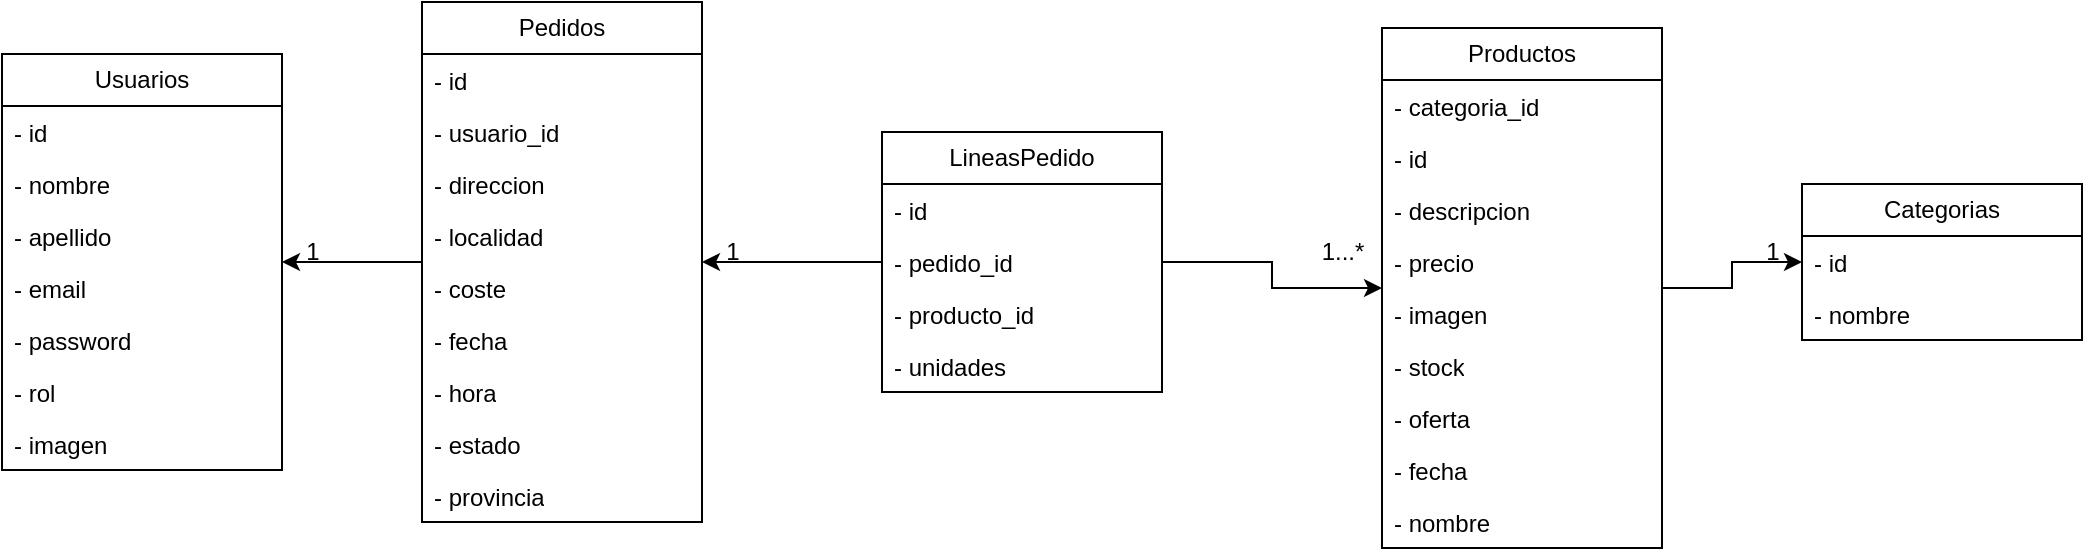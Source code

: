 <mxfile version="20.5.3" type="embed"><diagram id="C5RBs43oDa-KdzZeNtuy" name="Page-1"><mxGraphModel dx="598" dy="431" grid="1" gridSize="10" guides="1" tooltips="1" connect="1" arrows="1" fold="1" page="1" pageScale="1" pageWidth="827" pageHeight="1169" math="0" shadow="0"><root><mxCell id="WIyWlLk6GJQsqaUBKTNV-0"/><mxCell id="WIyWlLk6GJQsqaUBKTNV-1" parent="WIyWlLk6GJQsqaUBKTNV-0"/><mxCell id="WzGGmDEjCBN73cqRpPO3-32" style="edgeStyle=orthogonalEdgeStyle;rounded=0;orthogonalLoop=1;jettySize=auto;html=1;" parent="WIyWlLk6GJQsqaUBKTNV-1" source="WzGGmDEjCBN73cqRpPO3-11" target="WzGGmDEjCBN73cqRpPO3-15" edge="1"><mxGeometry relative="1" as="geometry"/></mxCell><mxCell id="WzGGmDEjCBN73cqRpPO3-11" value="Productos" style="swimlane;fontStyle=0;childLayout=stackLayout;horizontal=1;startSize=26;fillColor=none;horizontalStack=0;resizeParent=1;resizeParentMax=0;resizeLast=0;collapsible=1;marginBottom=0;whiteSpace=wrap;html=1;" parent="WIyWlLk6GJQsqaUBKTNV-1" vertex="1"><mxGeometry x="780" y="363" width="140" height="260" as="geometry"/></mxCell><mxCell id="WzGGmDEjCBN73cqRpPO3-27" value="- categoria_id" style="text;strokeColor=none;fillColor=none;align=left;verticalAlign=top;spacingLeft=4;spacingRight=4;overflow=hidden;rotatable=0;points=[[0,0.5],[1,0.5]];portConstraint=eastwest;whiteSpace=wrap;html=1;" parent="WzGGmDEjCBN73cqRpPO3-11" vertex="1"><mxGeometry y="26" width="140" height="26" as="geometry"/></mxCell><mxCell id="WzGGmDEjCBN73cqRpPO3-12" value="- id" style="text;strokeColor=none;fillColor=none;align=left;verticalAlign=top;spacingLeft=4;spacingRight=4;overflow=hidden;rotatable=0;points=[[0,0.5],[1,0.5]];portConstraint=eastwest;whiteSpace=wrap;html=1;" parent="WzGGmDEjCBN73cqRpPO3-11" vertex="1"><mxGeometry y="52" width="140" height="26" as="geometry"/></mxCell><mxCell id="WzGGmDEjCBN73cqRpPO3-29" value="- descripcion" style="text;strokeColor=none;fillColor=none;align=left;verticalAlign=top;spacingLeft=4;spacingRight=4;overflow=hidden;rotatable=0;points=[[0,0.5],[1,0.5]];portConstraint=eastwest;whiteSpace=wrap;html=1;" parent="WzGGmDEjCBN73cqRpPO3-11" vertex="1"><mxGeometry y="78" width="140" height="26" as="geometry"/></mxCell><mxCell id="WzGGmDEjCBN73cqRpPO3-30" value="- precio" style="text;strokeColor=none;fillColor=none;align=left;verticalAlign=top;spacingLeft=4;spacingRight=4;overflow=hidden;rotatable=0;points=[[0,0.5],[1,0.5]];portConstraint=eastwest;whiteSpace=wrap;html=1;" parent="WzGGmDEjCBN73cqRpPO3-11" vertex="1"><mxGeometry y="104" width="140" height="26" as="geometry"/></mxCell><mxCell id="WzGGmDEjCBN73cqRpPO3-31" value="- imagen" style="text;strokeColor=none;fillColor=none;align=left;verticalAlign=top;spacingLeft=4;spacingRight=4;overflow=hidden;rotatable=0;points=[[0,0.5],[1,0.5]];portConstraint=eastwest;whiteSpace=wrap;html=1;" parent="WzGGmDEjCBN73cqRpPO3-11" vertex="1"><mxGeometry y="130" width="140" height="26" as="geometry"/></mxCell><mxCell id="WzGGmDEjCBN73cqRpPO3-28" value="- stock" style="text;strokeColor=none;fillColor=none;align=left;verticalAlign=top;spacingLeft=4;spacingRight=4;overflow=hidden;rotatable=0;points=[[0,0.5],[1,0.5]];portConstraint=eastwest;whiteSpace=wrap;html=1;" parent="WzGGmDEjCBN73cqRpPO3-11" vertex="1"><mxGeometry y="156" width="140" height="26" as="geometry"/></mxCell><mxCell id="WzGGmDEjCBN73cqRpPO3-13" value="- oferta" style="text;strokeColor=none;fillColor=none;align=left;verticalAlign=top;spacingLeft=4;spacingRight=4;overflow=hidden;rotatable=0;points=[[0,0.5],[1,0.5]];portConstraint=eastwest;whiteSpace=wrap;html=1;" parent="WzGGmDEjCBN73cqRpPO3-11" vertex="1"><mxGeometry y="182" width="140" height="26" as="geometry"/></mxCell><mxCell id="WzGGmDEjCBN73cqRpPO3-14" value="- fecha" style="text;strokeColor=none;fillColor=none;align=left;verticalAlign=top;spacingLeft=4;spacingRight=4;overflow=hidden;rotatable=0;points=[[0,0.5],[1,0.5]];portConstraint=eastwest;whiteSpace=wrap;html=1;" parent="WzGGmDEjCBN73cqRpPO3-11" vertex="1"><mxGeometry y="208" width="140" height="26" as="geometry"/></mxCell><mxCell id="0" value="- nombre" style="text;strokeColor=none;fillColor=none;align=left;verticalAlign=top;spacingLeft=4;spacingRight=4;overflow=hidden;rotatable=0;points=[[0,0.5],[1,0.5]];portConstraint=eastwest;whiteSpace=wrap;html=1;" vertex="1" parent="WzGGmDEjCBN73cqRpPO3-11"><mxGeometry y="234" width="140" height="26" as="geometry"/></mxCell><mxCell id="WzGGmDEjCBN73cqRpPO3-15" value="Categorias" style="swimlane;fontStyle=0;childLayout=stackLayout;horizontal=1;startSize=26;fillColor=none;horizontalStack=0;resizeParent=1;resizeParentMax=0;resizeLast=0;collapsible=1;marginBottom=0;whiteSpace=wrap;html=1;" parent="WIyWlLk6GJQsqaUBKTNV-1" vertex="1"><mxGeometry x="990" y="441" width="140" height="78" as="geometry"/></mxCell><mxCell id="WzGGmDEjCBN73cqRpPO3-17" value="- id" style="text;strokeColor=none;fillColor=none;align=left;verticalAlign=top;spacingLeft=4;spacingRight=4;overflow=hidden;rotatable=0;points=[[0,0.5],[1,0.5]];portConstraint=eastwest;whiteSpace=wrap;html=1;" parent="WzGGmDEjCBN73cqRpPO3-15" vertex="1"><mxGeometry y="26" width="140" height="26" as="geometry"/></mxCell><mxCell id="WzGGmDEjCBN73cqRpPO3-18" value="- nombre" style="text;strokeColor=none;fillColor=none;align=left;verticalAlign=top;spacingLeft=4;spacingRight=4;overflow=hidden;rotatable=0;points=[[0,0.5],[1,0.5]];portConstraint=eastwest;whiteSpace=wrap;html=1;" parent="WzGGmDEjCBN73cqRpPO3-15" vertex="1"><mxGeometry y="52" width="140" height="26" as="geometry"/></mxCell><mxCell id="WzGGmDEjCBN73cqRpPO3-19" value="Usuarios" style="swimlane;fontStyle=0;childLayout=stackLayout;horizontal=1;startSize=26;fillColor=none;horizontalStack=0;resizeParent=1;resizeParentMax=0;resizeLast=0;collapsible=1;marginBottom=0;whiteSpace=wrap;html=1;" parent="WIyWlLk6GJQsqaUBKTNV-1" vertex="1"><mxGeometry x="90" y="376" width="140" height="208" as="geometry"/></mxCell><mxCell id="WzGGmDEjCBN73cqRpPO3-20" value="- id" style="text;strokeColor=none;fillColor=none;align=left;verticalAlign=top;spacingLeft=4;spacingRight=4;overflow=hidden;rotatable=0;points=[[0,0.5],[1,0.5]];portConstraint=eastwest;whiteSpace=wrap;html=1;" parent="WzGGmDEjCBN73cqRpPO3-19" vertex="1"><mxGeometry y="26" width="140" height="26" as="geometry"/></mxCell><mxCell id="WzGGmDEjCBN73cqRpPO3-26" value="- nombre" style="text;strokeColor=none;fillColor=none;align=left;verticalAlign=top;spacingLeft=4;spacingRight=4;overflow=hidden;rotatable=0;points=[[0,0.5],[1,0.5]];portConstraint=eastwest;whiteSpace=wrap;html=1;" parent="WzGGmDEjCBN73cqRpPO3-19" vertex="1"><mxGeometry y="52" width="140" height="26" as="geometry"/></mxCell><mxCell id="WzGGmDEjCBN73cqRpPO3-23" value="- apellido" style="text;strokeColor=none;fillColor=none;align=left;verticalAlign=top;spacingLeft=4;spacingRight=4;overflow=hidden;rotatable=0;points=[[0,0.5],[1,0.5]];portConstraint=eastwest;whiteSpace=wrap;html=1;" parent="WzGGmDEjCBN73cqRpPO3-19" vertex="1"><mxGeometry y="78" width="140" height="26" as="geometry"/></mxCell><mxCell id="WzGGmDEjCBN73cqRpPO3-24" value="- email" style="text;strokeColor=none;fillColor=none;align=left;verticalAlign=top;spacingLeft=4;spacingRight=4;overflow=hidden;rotatable=0;points=[[0,0.5],[1,0.5]];portConstraint=eastwest;whiteSpace=wrap;html=1;" parent="WzGGmDEjCBN73cqRpPO3-19" vertex="1"><mxGeometry y="104" width="140" height="26" as="geometry"/></mxCell><mxCell id="WzGGmDEjCBN73cqRpPO3-25" value="- password" style="text;strokeColor=none;fillColor=none;align=left;verticalAlign=top;spacingLeft=4;spacingRight=4;overflow=hidden;rotatable=0;points=[[0,0.5],[1,0.5]];portConstraint=eastwest;whiteSpace=wrap;html=1;" parent="WzGGmDEjCBN73cqRpPO3-19" vertex="1"><mxGeometry y="130" width="140" height="26" as="geometry"/></mxCell><mxCell id="WzGGmDEjCBN73cqRpPO3-21" value="- rol" style="text;strokeColor=none;fillColor=none;align=left;verticalAlign=top;spacingLeft=4;spacingRight=4;overflow=hidden;rotatable=0;points=[[0,0.5],[1,0.5]];portConstraint=eastwest;whiteSpace=wrap;html=1;" parent="WzGGmDEjCBN73cqRpPO3-19" vertex="1"><mxGeometry y="156" width="140" height="26" as="geometry"/></mxCell><mxCell id="WzGGmDEjCBN73cqRpPO3-22" value="- imagen" style="text;strokeColor=none;fillColor=none;align=left;verticalAlign=top;spacingLeft=4;spacingRight=4;overflow=hidden;rotatable=0;points=[[0,0.5],[1,0.5]];portConstraint=eastwest;whiteSpace=wrap;html=1;" parent="WzGGmDEjCBN73cqRpPO3-19" vertex="1"><mxGeometry y="182" width="140" height="26" as="geometry"/></mxCell><mxCell id="WzGGmDEjCBN73cqRpPO3-43" style="edgeStyle=orthogonalEdgeStyle;rounded=0;orthogonalLoop=1;jettySize=auto;html=1;" parent="WIyWlLk6GJQsqaUBKTNV-1" source="WzGGmDEjCBN73cqRpPO3-33" target="WzGGmDEjCBN73cqRpPO3-19" edge="1"><mxGeometry relative="1" as="geometry"><Array as="points"><mxPoint x="260" y="480"/><mxPoint x="260" y="480"/></Array></mxGeometry></mxCell><mxCell id="WzGGmDEjCBN73cqRpPO3-33" value="Pedidos" style="swimlane;fontStyle=0;childLayout=stackLayout;horizontal=1;startSize=26;fillColor=none;horizontalStack=0;resizeParent=1;resizeParentMax=0;resizeLast=0;collapsible=1;marginBottom=0;whiteSpace=wrap;html=1;" parent="WIyWlLk6GJQsqaUBKTNV-1" vertex="1"><mxGeometry x="300" y="350" width="140" height="260" as="geometry"/></mxCell><mxCell id="WzGGmDEjCBN73cqRpPO3-34" value="- id" style="text;strokeColor=none;fillColor=none;align=left;verticalAlign=top;spacingLeft=4;spacingRight=4;overflow=hidden;rotatable=0;points=[[0,0.5],[1,0.5]];portConstraint=eastwest;whiteSpace=wrap;html=1;" parent="WzGGmDEjCBN73cqRpPO3-33" vertex="1"><mxGeometry y="26" width="140" height="26" as="geometry"/></mxCell><mxCell id="WzGGmDEjCBN73cqRpPO3-35" value="- usuario_id" style="text;strokeColor=none;fillColor=none;align=left;verticalAlign=top;spacingLeft=4;spacingRight=4;overflow=hidden;rotatable=0;points=[[0,0.5],[1,0.5]];portConstraint=eastwest;whiteSpace=wrap;html=1;" parent="WzGGmDEjCBN73cqRpPO3-33" vertex="1"><mxGeometry y="52" width="140" height="26" as="geometry"/></mxCell><mxCell id="WzGGmDEjCBN73cqRpPO3-36" value="- direccion" style="text;strokeColor=none;fillColor=none;align=left;verticalAlign=top;spacingLeft=4;spacingRight=4;overflow=hidden;rotatable=0;points=[[0,0.5],[1,0.5]];portConstraint=eastwest;whiteSpace=wrap;html=1;" parent="WzGGmDEjCBN73cqRpPO3-33" vertex="1"><mxGeometry y="78" width="140" height="26" as="geometry"/></mxCell><mxCell id="WzGGmDEjCBN73cqRpPO3-38" value="- localidad" style="text;strokeColor=none;fillColor=none;align=left;verticalAlign=top;spacingLeft=4;spacingRight=4;overflow=hidden;rotatable=0;points=[[0,0.5],[1,0.5]];portConstraint=eastwest;whiteSpace=wrap;html=1;" parent="WzGGmDEjCBN73cqRpPO3-33" vertex="1"><mxGeometry y="104" width="140" height="26" as="geometry"/></mxCell><mxCell id="WzGGmDEjCBN73cqRpPO3-39" value="- coste" style="text;strokeColor=none;fillColor=none;align=left;verticalAlign=top;spacingLeft=4;spacingRight=4;overflow=hidden;rotatable=0;points=[[0,0.5],[1,0.5]];portConstraint=eastwest;whiteSpace=wrap;html=1;" parent="WzGGmDEjCBN73cqRpPO3-33" vertex="1"><mxGeometry y="130" width="140" height="26" as="geometry"/></mxCell><mxCell id="WzGGmDEjCBN73cqRpPO3-41" value="- fecha" style="text;strokeColor=none;fillColor=none;align=left;verticalAlign=top;spacingLeft=4;spacingRight=4;overflow=hidden;rotatable=0;points=[[0,0.5],[1,0.5]];portConstraint=eastwest;whiteSpace=wrap;html=1;" parent="WzGGmDEjCBN73cqRpPO3-33" vertex="1"><mxGeometry y="156" width="140" height="26" as="geometry"/></mxCell><mxCell id="WzGGmDEjCBN73cqRpPO3-42" value="- hora" style="text;strokeColor=none;fillColor=none;align=left;verticalAlign=top;spacingLeft=4;spacingRight=4;overflow=hidden;rotatable=0;points=[[0,0.5],[1,0.5]];portConstraint=eastwest;whiteSpace=wrap;html=1;" parent="WzGGmDEjCBN73cqRpPO3-33" vertex="1"><mxGeometry y="182" width="140" height="26" as="geometry"/></mxCell><mxCell id="WzGGmDEjCBN73cqRpPO3-40" value="- estado" style="text;strokeColor=none;fillColor=none;align=left;verticalAlign=top;spacingLeft=4;spacingRight=4;overflow=hidden;rotatable=0;points=[[0,0.5],[1,0.5]];portConstraint=eastwest;whiteSpace=wrap;html=1;" parent="WzGGmDEjCBN73cqRpPO3-33" vertex="1"><mxGeometry y="208" width="140" height="26" as="geometry"/></mxCell><mxCell id="WzGGmDEjCBN73cqRpPO3-37" value="- provincia" style="text;strokeColor=none;fillColor=none;align=left;verticalAlign=top;spacingLeft=4;spacingRight=4;overflow=hidden;rotatable=0;points=[[0,0.5],[1,0.5]];portConstraint=eastwest;whiteSpace=wrap;html=1;" parent="WzGGmDEjCBN73cqRpPO3-33" vertex="1"><mxGeometry y="234" width="140" height="26" as="geometry"/></mxCell><mxCell id="WzGGmDEjCBN73cqRpPO3-49" style="edgeStyle=orthogonalEdgeStyle;rounded=0;orthogonalLoop=1;jettySize=auto;html=1;" parent="WIyWlLk6GJQsqaUBKTNV-1" source="WzGGmDEjCBN73cqRpPO3-44" target="WzGGmDEjCBN73cqRpPO3-33" edge="1"><mxGeometry relative="1" as="geometry"/></mxCell><mxCell id="WzGGmDEjCBN73cqRpPO3-50" style="edgeStyle=orthogonalEdgeStyle;rounded=0;orthogonalLoop=1;jettySize=auto;html=1;" parent="WIyWlLk6GJQsqaUBKTNV-1" source="WzGGmDEjCBN73cqRpPO3-44" target="WzGGmDEjCBN73cqRpPO3-11" edge="1"><mxGeometry relative="1" as="geometry"/></mxCell><mxCell id="WzGGmDEjCBN73cqRpPO3-44" value="LineasPedido" style="swimlane;fontStyle=0;childLayout=stackLayout;horizontal=1;startSize=26;fillColor=none;horizontalStack=0;resizeParent=1;resizeParentMax=0;resizeLast=0;collapsible=1;marginBottom=0;whiteSpace=wrap;html=1;" parent="WIyWlLk6GJQsqaUBKTNV-1" vertex="1"><mxGeometry x="530" y="415" width="140" height="130" as="geometry"/></mxCell><mxCell id="WzGGmDEjCBN73cqRpPO3-45" value="- id" style="text;strokeColor=none;fillColor=none;align=left;verticalAlign=top;spacingLeft=4;spacingRight=4;overflow=hidden;rotatable=0;points=[[0,0.5],[1,0.5]];portConstraint=eastwest;whiteSpace=wrap;html=1;" parent="WzGGmDEjCBN73cqRpPO3-44" vertex="1"><mxGeometry y="26" width="140" height="26" as="geometry"/></mxCell><mxCell id="WzGGmDEjCBN73cqRpPO3-46" value="- pedido_id" style="text;strokeColor=none;fillColor=none;align=left;verticalAlign=top;spacingLeft=4;spacingRight=4;overflow=hidden;rotatable=0;points=[[0,0.5],[1,0.5]];portConstraint=eastwest;whiteSpace=wrap;html=1;" parent="WzGGmDEjCBN73cqRpPO3-44" vertex="1"><mxGeometry y="52" width="140" height="26" as="geometry"/></mxCell><mxCell id="WzGGmDEjCBN73cqRpPO3-47" value="- producto_id" style="text;strokeColor=none;fillColor=none;align=left;verticalAlign=top;spacingLeft=4;spacingRight=4;overflow=hidden;rotatable=0;points=[[0,0.5],[1,0.5]];portConstraint=eastwest;whiteSpace=wrap;html=1;" parent="WzGGmDEjCBN73cqRpPO3-44" vertex="1"><mxGeometry y="78" width="140" height="26" as="geometry"/></mxCell><mxCell id="WzGGmDEjCBN73cqRpPO3-48" value="- unidades" style="text;strokeColor=none;fillColor=none;align=left;verticalAlign=top;spacingLeft=4;spacingRight=4;overflow=hidden;rotatable=0;points=[[0,0.5],[1,0.5]];portConstraint=eastwest;whiteSpace=wrap;html=1;" parent="WzGGmDEjCBN73cqRpPO3-44" vertex="1"><mxGeometry y="104" width="140" height="26" as="geometry"/></mxCell><mxCell id="WzGGmDEjCBN73cqRpPO3-51" value="1" style="text;html=1;align=center;verticalAlign=middle;resizable=0;points=[];autosize=1;strokeColor=none;fillColor=none;" parent="WIyWlLk6GJQsqaUBKTNV-1" vertex="1"><mxGeometry x="230" y="460" width="30" height="30" as="geometry"/></mxCell><mxCell id="WzGGmDEjCBN73cqRpPO3-52" value="1" style="text;html=1;align=center;verticalAlign=middle;resizable=0;points=[];autosize=1;strokeColor=none;fillColor=none;" parent="WIyWlLk6GJQsqaUBKTNV-1" vertex="1"><mxGeometry x="440" y="460" width="30" height="30" as="geometry"/></mxCell><mxCell id="WzGGmDEjCBN73cqRpPO3-53" value="1...*" style="text;html=1;align=center;verticalAlign=middle;resizable=0;points=[];autosize=1;strokeColor=none;fillColor=none;" parent="WIyWlLk6GJQsqaUBKTNV-1" vertex="1"><mxGeometry x="740" y="460" width="40" height="30" as="geometry"/></mxCell><mxCell id="WzGGmDEjCBN73cqRpPO3-54" value="1" style="text;html=1;align=center;verticalAlign=middle;resizable=0;points=[];autosize=1;strokeColor=none;fillColor=none;" parent="WIyWlLk6GJQsqaUBKTNV-1" vertex="1"><mxGeometry x="960" y="460" width="30" height="30" as="geometry"/></mxCell></root></mxGraphModel></diagram></mxfile>